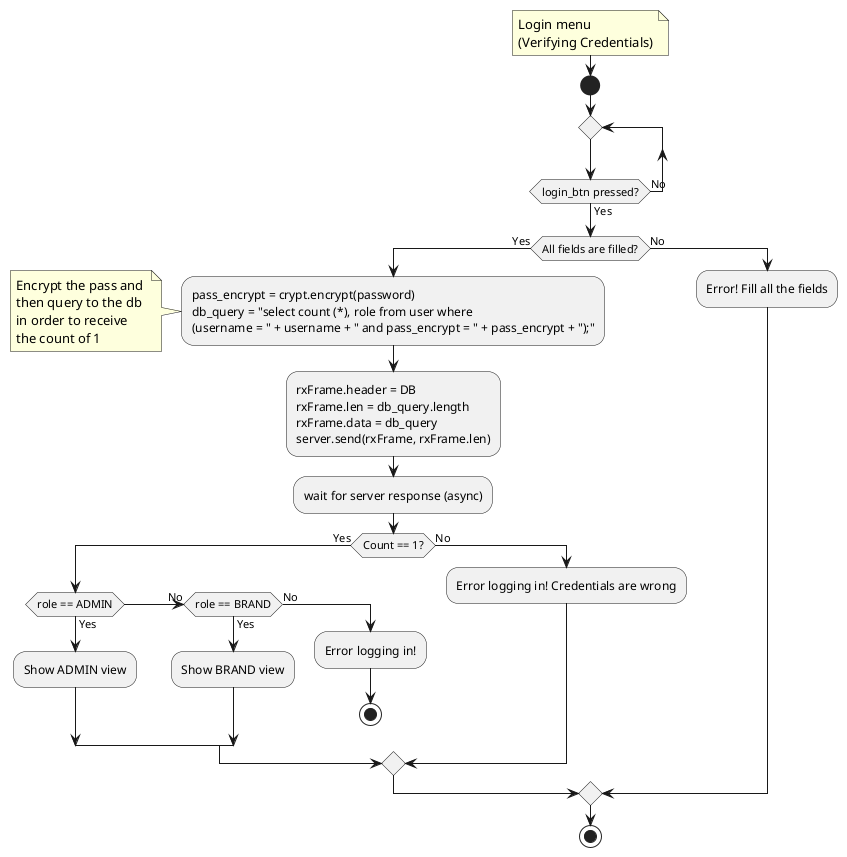 @startuml
'-----------------------
  note right
    Login menu
    (Verifying Credentials)
  end note
'-----------------------
  start
    repeat
    repeat while(login_btn pressed?) is (No) not (Yes)
    
    if (All fields are filled?) then (Yes)  
    
        :pass_encrypt = crypt.encrypt(password)
        db_query = "select count (*), role from user where
        (username = " + username + " and pass_encrypt = " + pass_encrypt + ");";

        note left
            Encrypt the pass and 
            then query to the db
            in order to receive 
            the count of 1
        end note

        :rxFrame.header = DB
        rxFrame.len = db_query.length
        rxFrame.data = db_query
        server.send(rxFrame, rxFrame.len);

        :wait for server response (async);
      
        if(Count == 1?) then (Yes)
          if (role == ADMIN) then (Yes)
              :Show ADMIN view;
          (No) elseif (role == BRAND) then (Yes)
              :Show BRAND view;
          else (No)
            :Error logging in!;
            stop
          endif

        else (No)
            :Error logging in! Credentials are wrong;
        endif
    else (No)
        :Error! Fill all the fields;
    endif   
  stop
  
'-----------------------
@enduml
